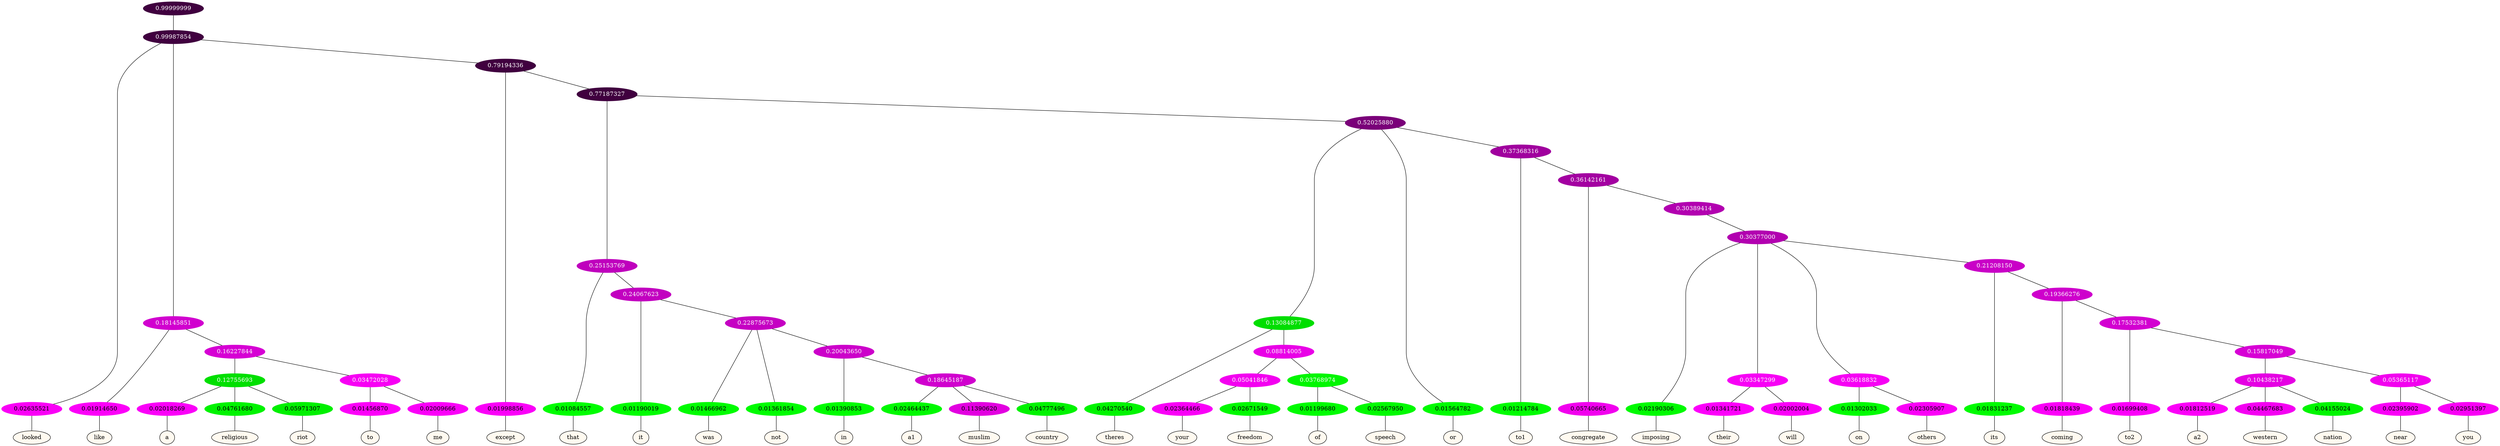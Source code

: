 graph {
	node [format=png height=0.15 nodesep=0.001 ordering=out overlap=prism overlap_scaling=0.01 ranksep=0.001 ratio=0.2 style=filled width=0.15]
	{
		rank=same
		a_w_2 [label=looked color=black fillcolor=floralwhite style="filled,solid"]
		a_w_5 [label=like color=black fillcolor=floralwhite style="filled,solid"]
		a_w_13 [label=a color=black fillcolor=floralwhite style="filled,solid"]
		a_w_14 [label=religious color=black fillcolor=floralwhite style="filled,solid"]
		a_w_15 [label=riot color=black fillcolor=floralwhite style="filled,solid"]
		a_w_16 [label=to color=black fillcolor=floralwhite style="filled,solid"]
		a_w_17 [label=me color=black fillcolor=floralwhite style="filled,solid"]
		a_w_7 [label=except color=black fillcolor=floralwhite style="filled,solid"]
		a_w_18 [label=that color=black fillcolor=floralwhite style="filled,solid"]
		a_w_23 [label=it color=black fillcolor=floralwhite style="filled,solid"]
		a_w_29 [label=was color=black fillcolor=floralwhite style="filled,solid"]
		a_w_30 [label=not color=black fillcolor=floralwhite style="filled,solid"]
		a_w_36 [label=in color=black fillcolor=floralwhite style="filled,solid"]
		a_w_43 [label=a1 color=black fillcolor=floralwhite style="filled,solid"]
		a_w_44 [label=muslim color=black fillcolor=floralwhite style="filled,solid"]
		a_w_45 [label=country color=black fillcolor=floralwhite style="filled,solid"]
		a_w_25 [label=theres color=black fillcolor=floralwhite style="filled,solid"]
		a_w_38 [label=your color=black fillcolor=floralwhite style="filled,solid"]
		a_w_39 [label=freedom color=black fillcolor=floralwhite style="filled,solid"]
		a_w_40 [label=of color=black fillcolor=floralwhite style="filled,solid"]
		a_w_41 [label=speech color=black fillcolor=floralwhite style="filled,solid"]
		a_w_21 [label=or color=black fillcolor=floralwhite style="filled,solid"]
		a_w_27 [label=to1 color=black fillcolor=floralwhite style="filled,solid"]
		a_w_34 [label=congregate color=black fillcolor=floralwhite style="filled,solid"]
		a_w_46 [label=imposing color=black fillcolor=floralwhite style="filled,solid"]
		a_w_50 [label=their color=black fillcolor=floralwhite style="filled,solid"]
		a_w_51 [label=will color=black fillcolor=floralwhite style="filled,solid"]
		a_w_52 [label=on color=black fillcolor=floralwhite style="filled,solid"]
		a_w_53 [label=others color=black fillcolor=floralwhite style="filled,solid"]
		a_w_54 [label=its color=black fillcolor=floralwhite style="filled,solid"]
		a_w_56 [label=coming color=black fillcolor=floralwhite style="filled,solid"]
		a_w_58 [label=to2 color=black fillcolor=floralwhite style="filled,solid"]
		a_w_62 [label=a2 color=black fillcolor=floralwhite style="filled,solid"]
		a_w_63 [label=western color=black fillcolor=floralwhite style="filled,solid"]
		a_w_64 [label=nation color=black fillcolor=floralwhite style="filled,solid"]
		a_w_65 [label=near color=black fillcolor=floralwhite style="filled,solid"]
		a_w_66 [label=you color=black fillcolor=floralwhite style="filled,solid"]
	}
	a_n_2 -- a_w_2
	a_n_5 -- a_w_5
	a_n_13 -- a_w_13
	a_n_14 -- a_w_14
	a_n_15 -- a_w_15
	a_n_16 -- a_w_16
	a_n_17 -- a_w_17
	a_n_7 -- a_w_7
	a_n_18 -- a_w_18
	a_n_23 -- a_w_23
	a_n_29 -- a_w_29
	a_n_30 -- a_w_30
	a_n_36 -- a_w_36
	a_n_43 -- a_w_43
	a_n_44 -- a_w_44
	a_n_45 -- a_w_45
	a_n_25 -- a_w_25
	a_n_38 -- a_w_38
	a_n_39 -- a_w_39
	a_n_40 -- a_w_40
	a_n_41 -- a_w_41
	a_n_21 -- a_w_21
	a_n_27 -- a_w_27
	a_n_34 -- a_w_34
	a_n_46 -- a_w_46
	a_n_50 -- a_w_50
	a_n_51 -- a_w_51
	a_n_52 -- a_w_52
	a_n_53 -- a_w_53
	a_n_54 -- a_w_54
	a_n_56 -- a_w_56
	a_n_58 -- a_w_58
	a_n_62 -- a_w_62
	a_n_63 -- a_w_63
	a_n_64 -- a_w_64
	a_n_65 -- a_w_65
	a_n_66 -- a_w_66
	{
		rank=same
		a_n_2 [label=0.02635521 color="0.835 1.000 0.974" fontcolor=black]
		a_n_5 [label=0.01914650 color="0.835 1.000 0.981" fontcolor=black]
		a_n_13 [label=0.02018269 color="0.835 1.000 0.980" fontcolor=black]
		a_n_14 [label=0.04761680 color="0.334 1.000 0.952" fontcolor=black]
		a_n_15 [label=0.05971307 color="0.334 1.000 0.940" fontcolor=black]
		a_n_16 [label=0.01456870 color="0.835 1.000 0.985" fontcolor=black]
		a_n_17 [label=0.02009666 color="0.835 1.000 0.980" fontcolor=black]
		a_n_7 [label=0.01998856 color="0.835 1.000 0.980" fontcolor=black]
		a_n_18 [label=0.01084557 color="0.334 1.000 0.989" fontcolor=black]
		a_n_23 [label=0.01190019 color="0.334 1.000 0.988" fontcolor=black]
		a_n_29 [label=0.01466962 color="0.334 1.000 0.985" fontcolor=black]
		a_n_30 [label=0.01361854 color="0.334 1.000 0.986" fontcolor=black]
		a_n_36 [label=0.01390853 color="0.334 1.000 0.986" fontcolor=black]
		a_n_43 [label=0.02464437 color="0.334 1.000 0.975" fontcolor=black]
		a_n_44 [label=0.11390620 color="0.835 1.000 0.886" fontcolor=black]
		a_n_45 [label=0.04777496 color="0.334 1.000 0.952" fontcolor=black]
		a_n_25 [label=0.04270540 color="0.334 1.000 0.957" fontcolor=black]
		a_n_38 [label=0.02364466 color="0.835 1.000 0.976" fontcolor=black]
		a_n_39 [label=0.02671549 color="0.334 1.000 0.973" fontcolor=black]
		a_n_40 [label=0.01199680 color="0.334 1.000 0.988" fontcolor=black]
		a_n_41 [label=0.02567950 color="0.334 1.000 0.974" fontcolor=black]
		a_n_21 [label=0.01564782 color="0.334 1.000 0.984" fontcolor=black]
		a_n_27 [label=0.01214784 color="0.334 1.000 0.988" fontcolor=black]
		a_n_34 [label=0.05740665 color="0.835 1.000 0.943" fontcolor=black]
		a_n_46 [label=0.02190306 color="0.334 1.000 0.978" fontcolor=black]
		a_n_50 [label=0.01341721 color="0.835 1.000 0.987" fontcolor=black]
		a_n_51 [label=0.02002004 color="0.835 1.000 0.980" fontcolor=black]
		a_n_52 [label=0.01302033 color="0.334 1.000 0.987" fontcolor=black]
		a_n_53 [label=0.02305907 color="0.835 1.000 0.977" fontcolor=black]
		a_n_54 [label=0.01831237 color="0.334 1.000 0.982" fontcolor=black]
		a_n_56 [label=0.01818439 color="0.835 1.000 0.982" fontcolor=black]
		a_n_58 [label=0.01699408 color="0.835 1.000 0.983" fontcolor=black]
		a_n_62 [label=0.01812519 color="0.835 1.000 0.982" fontcolor=black]
		a_n_63 [label=0.04467683 color="0.835 1.000 0.955" fontcolor=black]
		a_n_64 [label=0.04155024 color="0.334 1.000 0.958" fontcolor=black]
		a_n_65 [label=0.02395902 color="0.835 1.000 0.976" fontcolor=black]
		a_n_66 [label=0.02951397 color="0.835 1.000 0.970" fontcolor=black]
	}
	a_n_0 [label=0.99999999 color="0.835 1.000 0.250" fontcolor=grey99]
	a_n_1 [label=0.99987854 color="0.835 1.000 0.250" fontcolor=grey99]
	a_n_0 -- a_n_1
	a_n_1 -- a_n_2
	a_n_3 [label=0.18145851 color="0.835 1.000 0.819" fontcolor=grey99]
	a_n_1 -- a_n_3
	a_n_4 [label=0.79194336 color="0.835 1.000 0.250" fontcolor=grey99]
	a_n_1 -- a_n_4
	a_n_3 -- a_n_5
	a_n_6 [label=0.16227844 color="0.835 1.000 0.838" fontcolor=grey99]
	a_n_3 -- a_n_6
	a_n_4 -- a_n_7
	a_n_8 [label=0.77187327 color="0.835 1.000 0.250" fontcolor=grey99]
	a_n_4 -- a_n_8
	a_n_9 [label=0.12755693 color="0.334 1.000 0.872" fontcolor=grey99]
	a_n_6 -- a_n_9
	a_n_10 [label=0.03472028 color="0.835 1.000 0.965" fontcolor=grey99]
	a_n_6 -- a_n_10
	a_n_11 [label=0.25153769 color="0.835 1.000 0.748" fontcolor=grey99]
	a_n_8 -- a_n_11
	a_n_12 [label=0.52025880 color="0.835 1.000 0.480" fontcolor=grey99]
	a_n_8 -- a_n_12
	a_n_9 -- a_n_13
	a_n_9 -- a_n_14
	a_n_9 -- a_n_15
	a_n_10 -- a_n_16
	a_n_10 -- a_n_17
	a_n_11 -- a_n_18
	a_n_19 [label=0.24067623 color="0.835 1.000 0.759" fontcolor=grey99]
	a_n_11 -- a_n_19
	a_n_20 [label=0.13084877 color="0.334 1.000 0.869" fontcolor=grey99]
	a_n_12 -- a_n_20
	a_n_12 -- a_n_21
	a_n_22 [label=0.37368316 color="0.835 1.000 0.626" fontcolor=grey99]
	a_n_12 -- a_n_22
	a_n_19 -- a_n_23
	a_n_24 [label=0.22875673 color="0.835 1.000 0.771" fontcolor=grey99]
	a_n_19 -- a_n_24
	a_n_20 -- a_n_25
	a_n_26 [label=0.08814005 color="0.835 1.000 0.912" fontcolor=grey99]
	a_n_20 -- a_n_26
	a_n_22 -- a_n_27
	a_n_28 [label=0.36142161 color="0.835 1.000 0.639" fontcolor=grey99]
	a_n_22 -- a_n_28
	a_n_24 -- a_n_29
	a_n_24 -- a_n_30
	a_n_31 [label=0.20043650 color="0.835 1.000 0.800" fontcolor=grey99]
	a_n_24 -- a_n_31
	a_n_32 [label=0.05041846 color="0.835 1.000 0.950" fontcolor=grey99]
	a_n_26 -- a_n_32
	a_n_33 [label=0.03768974 color="0.334 1.000 0.962" fontcolor=grey99]
	a_n_26 -- a_n_33
	a_n_28 -- a_n_34
	a_n_35 [label=0.30389414 color="0.835 1.000 0.696" fontcolor=grey99]
	a_n_28 -- a_n_35
	a_n_31 -- a_n_36
	a_n_37 [label=0.18645187 color="0.835 1.000 0.814" fontcolor=grey99]
	a_n_31 -- a_n_37
	a_n_32 -- a_n_38
	a_n_32 -- a_n_39
	a_n_33 -- a_n_40
	a_n_33 -- a_n_41
	a_n_42 [label=0.30377000 color="0.835 1.000 0.696" fontcolor=grey99]
	a_n_35 -- a_n_42
	a_n_37 -- a_n_43
	a_n_37 -- a_n_44
	a_n_37 -- a_n_45
	a_n_42 -- a_n_46
	a_n_47 [label=0.03347299 color="0.835 1.000 0.967" fontcolor=grey99]
	a_n_42 -- a_n_47
	a_n_48 [label=0.03618832 color="0.835 1.000 0.964" fontcolor=grey99]
	a_n_42 -- a_n_48
	a_n_49 [label=0.21208150 color="0.835 1.000 0.788" fontcolor=grey99]
	a_n_42 -- a_n_49
	a_n_47 -- a_n_50
	a_n_47 -- a_n_51
	a_n_48 -- a_n_52
	a_n_48 -- a_n_53
	a_n_49 -- a_n_54
	a_n_55 [label=0.19366276 color="0.835 1.000 0.806" fontcolor=grey99]
	a_n_49 -- a_n_55
	a_n_55 -- a_n_56
	a_n_57 [label=0.17532381 color="0.835 1.000 0.825" fontcolor=grey99]
	a_n_55 -- a_n_57
	a_n_57 -- a_n_58
	a_n_59 [label=0.15817049 color="0.835 1.000 0.842" fontcolor=grey99]
	a_n_57 -- a_n_59
	a_n_60 [label=0.10438217 color="0.835 1.000 0.896" fontcolor=grey99]
	a_n_59 -- a_n_60
	a_n_61 [label=0.05365117 color="0.835 1.000 0.946" fontcolor=grey99]
	a_n_59 -- a_n_61
	a_n_60 -- a_n_62
	a_n_60 -- a_n_63
	a_n_60 -- a_n_64
	a_n_61 -- a_n_65
	a_n_61 -- a_n_66
}
